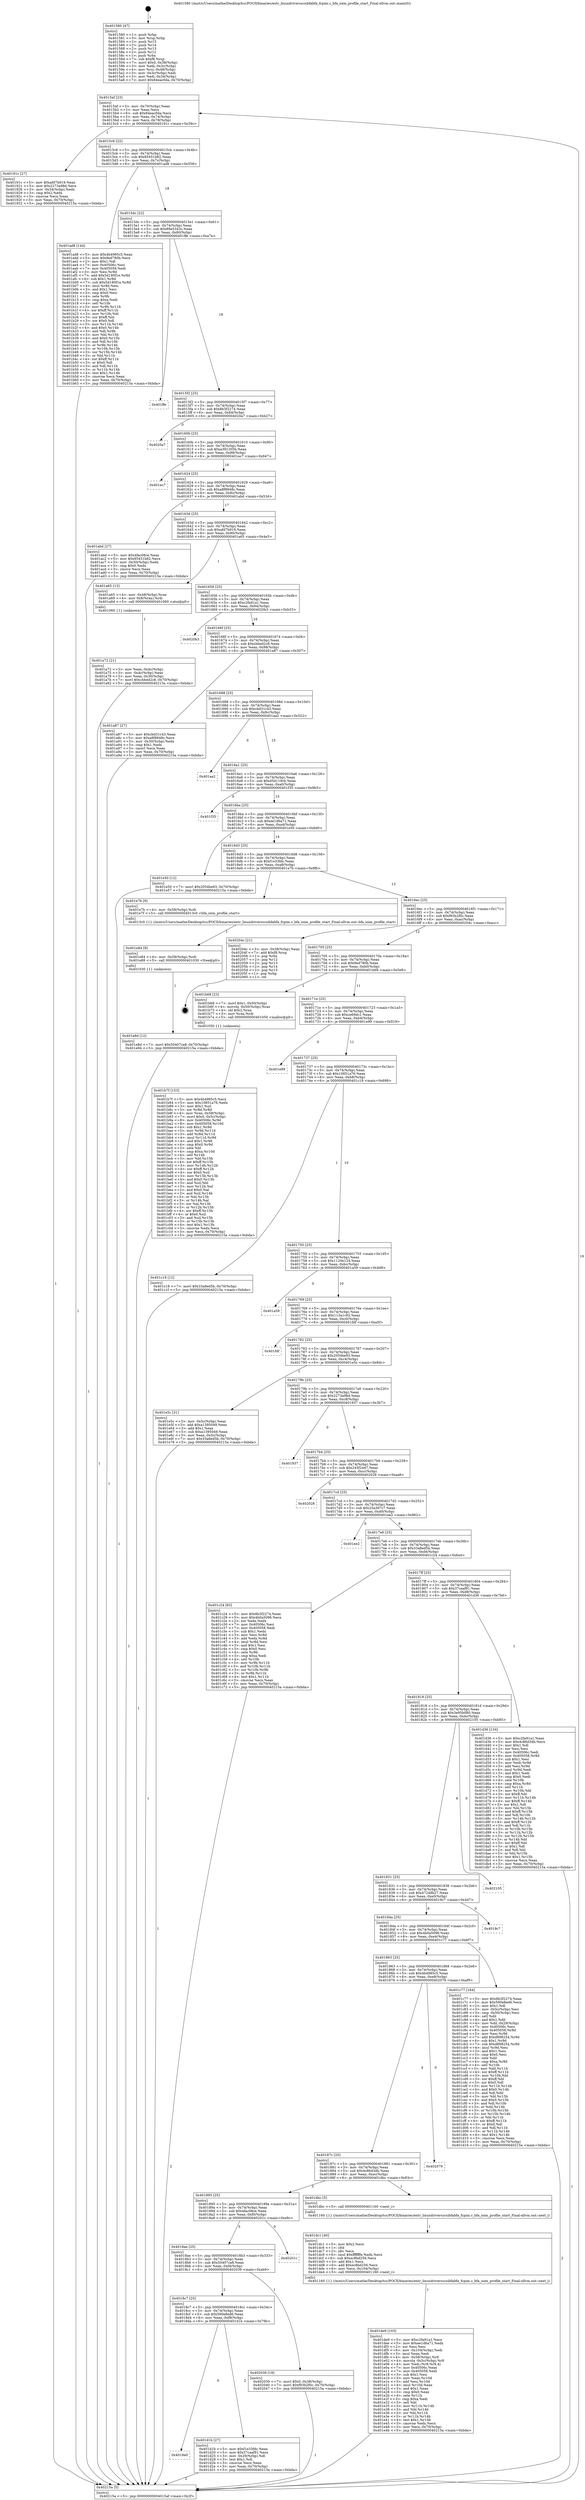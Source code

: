 digraph "0x401580" {
  label = "0x401580 (/mnt/c/Users/mathe/Desktop/tcc/POCII/binaries/extr_linuxdriversscsibfabfa_fcpim.c_bfa_ioim_profile_start_Final-ollvm.out::main(0))"
  labelloc = "t"
  node[shape=record]

  Entry [label="",width=0.3,height=0.3,shape=circle,fillcolor=black,style=filled]
  "0x4015af" [label="{
     0x4015af [23]\l
     | [instrs]\l
     &nbsp;&nbsp;0x4015af \<+3\>: mov -0x70(%rbp),%eax\l
     &nbsp;&nbsp;0x4015b2 \<+2\>: mov %eax,%ecx\l
     &nbsp;&nbsp;0x4015b4 \<+6\>: sub $0x84eac0da,%ecx\l
     &nbsp;&nbsp;0x4015ba \<+3\>: mov %eax,-0x74(%rbp)\l
     &nbsp;&nbsp;0x4015bd \<+3\>: mov %ecx,-0x78(%rbp)\l
     &nbsp;&nbsp;0x4015c0 \<+6\>: je 000000000040191c \<main+0x39c\>\l
  }"]
  "0x40191c" [label="{
     0x40191c [27]\l
     | [instrs]\l
     &nbsp;&nbsp;0x40191c \<+5\>: mov $0xafd7b919,%eax\l
     &nbsp;&nbsp;0x401921 \<+5\>: mov $0x2273a98d,%ecx\l
     &nbsp;&nbsp;0x401926 \<+3\>: mov -0x34(%rbp),%edx\l
     &nbsp;&nbsp;0x401929 \<+3\>: cmp $0x2,%edx\l
     &nbsp;&nbsp;0x40192c \<+3\>: cmovne %ecx,%eax\l
     &nbsp;&nbsp;0x40192f \<+3\>: mov %eax,-0x70(%rbp)\l
     &nbsp;&nbsp;0x401932 \<+5\>: jmp 000000000040215a \<main+0xbda\>\l
  }"]
  "0x4015c6" [label="{
     0x4015c6 [22]\l
     | [instrs]\l
     &nbsp;&nbsp;0x4015c6 \<+5\>: jmp 00000000004015cb \<main+0x4b\>\l
     &nbsp;&nbsp;0x4015cb \<+3\>: mov -0x74(%rbp),%eax\l
     &nbsp;&nbsp;0x4015ce \<+5\>: sub $0x85451b82,%eax\l
     &nbsp;&nbsp;0x4015d3 \<+3\>: mov %eax,-0x7c(%rbp)\l
     &nbsp;&nbsp;0x4015d6 \<+6\>: je 0000000000401ad8 \<main+0x558\>\l
  }"]
  "0x40215a" [label="{
     0x40215a [5]\l
     | [instrs]\l
     &nbsp;&nbsp;0x40215a \<+5\>: jmp 00000000004015af \<main+0x2f\>\l
  }"]
  "0x401580" [label="{
     0x401580 [47]\l
     | [instrs]\l
     &nbsp;&nbsp;0x401580 \<+1\>: push %rbp\l
     &nbsp;&nbsp;0x401581 \<+3\>: mov %rsp,%rbp\l
     &nbsp;&nbsp;0x401584 \<+2\>: push %r15\l
     &nbsp;&nbsp;0x401586 \<+2\>: push %r14\l
     &nbsp;&nbsp;0x401588 \<+2\>: push %r13\l
     &nbsp;&nbsp;0x40158a \<+2\>: push %r12\l
     &nbsp;&nbsp;0x40158c \<+1\>: push %rbx\l
     &nbsp;&nbsp;0x40158d \<+7\>: sub $0xf8,%rsp\l
     &nbsp;&nbsp;0x401594 \<+7\>: movl $0x0,-0x38(%rbp)\l
     &nbsp;&nbsp;0x40159b \<+3\>: mov %edi,-0x3c(%rbp)\l
     &nbsp;&nbsp;0x40159e \<+4\>: mov %rsi,-0x48(%rbp)\l
     &nbsp;&nbsp;0x4015a2 \<+3\>: mov -0x3c(%rbp),%edi\l
     &nbsp;&nbsp;0x4015a5 \<+3\>: mov %edi,-0x34(%rbp)\l
     &nbsp;&nbsp;0x4015a8 \<+7\>: movl $0x84eac0da,-0x70(%rbp)\l
  }"]
  Exit [label="",width=0.3,height=0.3,shape=circle,fillcolor=black,style=filled,peripheries=2]
  "0x401ad8" [label="{
     0x401ad8 [144]\l
     | [instrs]\l
     &nbsp;&nbsp;0x401ad8 \<+5\>: mov $0x4b4985c5,%eax\l
     &nbsp;&nbsp;0x401add \<+5\>: mov $0x9ed780b,%ecx\l
     &nbsp;&nbsp;0x401ae2 \<+2\>: mov $0x1,%dl\l
     &nbsp;&nbsp;0x401ae4 \<+7\>: mov 0x40506c,%esi\l
     &nbsp;&nbsp;0x401aeb \<+7\>: mov 0x405058,%edi\l
     &nbsp;&nbsp;0x401af2 \<+3\>: mov %esi,%r8d\l
     &nbsp;&nbsp;0x401af5 \<+7\>: add $0x5d180f1e,%r8d\l
     &nbsp;&nbsp;0x401afc \<+4\>: sub $0x1,%r8d\l
     &nbsp;&nbsp;0x401b00 \<+7\>: sub $0x5d180f1e,%r8d\l
     &nbsp;&nbsp;0x401b07 \<+4\>: imul %r8d,%esi\l
     &nbsp;&nbsp;0x401b0b \<+3\>: and $0x1,%esi\l
     &nbsp;&nbsp;0x401b0e \<+3\>: cmp $0x0,%esi\l
     &nbsp;&nbsp;0x401b11 \<+4\>: sete %r9b\l
     &nbsp;&nbsp;0x401b15 \<+3\>: cmp $0xa,%edi\l
     &nbsp;&nbsp;0x401b18 \<+4\>: setl %r10b\l
     &nbsp;&nbsp;0x401b1c \<+3\>: mov %r9b,%r11b\l
     &nbsp;&nbsp;0x401b1f \<+4\>: xor $0xff,%r11b\l
     &nbsp;&nbsp;0x401b23 \<+3\>: mov %r10b,%bl\l
     &nbsp;&nbsp;0x401b26 \<+3\>: xor $0xff,%bl\l
     &nbsp;&nbsp;0x401b29 \<+3\>: xor $0x0,%dl\l
     &nbsp;&nbsp;0x401b2c \<+3\>: mov %r11b,%r14b\l
     &nbsp;&nbsp;0x401b2f \<+4\>: and $0x0,%r14b\l
     &nbsp;&nbsp;0x401b33 \<+3\>: and %dl,%r9b\l
     &nbsp;&nbsp;0x401b36 \<+3\>: mov %bl,%r15b\l
     &nbsp;&nbsp;0x401b39 \<+4\>: and $0x0,%r15b\l
     &nbsp;&nbsp;0x401b3d \<+3\>: and %dl,%r10b\l
     &nbsp;&nbsp;0x401b40 \<+3\>: or %r9b,%r14b\l
     &nbsp;&nbsp;0x401b43 \<+3\>: or %r10b,%r15b\l
     &nbsp;&nbsp;0x401b46 \<+3\>: xor %r15b,%r14b\l
     &nbsp;&nbsp;0x401b49 \<+3\>: or %bl,%r11b\l
     &nbsp;&nbsp;0x401b4c \<+4\>: xor $0xff,%r11b\l
     &nbsp;&nbsp;0x401b50 \<+3\>: or $0x0,%dl\l
     &nbsp;&nbsp;0x401b53 \<+3\>: and %dl,%r11b\l
     &nbsp;&nbsp;0x401b56 \<+3\>: or %r11b,%r14b\l
     &nbsp;&nbsp;0x401b59 \<+4\>: test $0x1,%r14b\l
     &nbsp;&nbsp;0x401b5d \<+3\>: cmovne %ecx,%eax\l
     &nbsp;&nbsp;0x401b60 \<+3\>: mov %eax,-0x70(%rbp)\l
     &nbsp;&nbsp;0x401b63 \<+5\>: jmp 000000000040215a \<main+0xbda\>\l
  }"]
  "0x4015dc" [label="{
     0x4015dc [22]\l
     | [instrs]\l
     &nbsp;&nbsp;0x4015dc \<+5\>: jmp 00000000004015e1 \<main+0x61\>\l
     &nbsp;&nbsp;0x4015e1 \<+3\>: mov -0x74(%rbp),%eax\l
     &nbsp;&nbsp;0x4015e4 \<+5\>: sub $0x89e5343c,%eax\l
     &nbsp;&nbsp;0x4015e9 \<+3\>: mov %eax,-0x80(%rbp)\l
     &nbsp;&nbsp;0x4015ec \<+6\>: je 0000000000401ffe \<main+0xa7e\>\l
  }"]
  "0x401e8d" [label="{
     0x401e8d [12]\l
     | [instrs]\l
     &nbsp;&nbsp;0x401e8d \<+7\>: movl $0x50407ca8,-0x70(%rbp)\l
     &nbsp;&nbsp;0x401e94 \<+5\>: jmp 000000000040215a \<main+0xbda\>\l
  }"]
  "0x401ffe" [label="{
     0x401ffe\l
  }", style=dashed]
  "0x4015f2" [label="{
     0x4015f2 [25]\l
     | [instrs]\l
     &nbsp;&nbsp;0x4015f2 \<+5\>: jmp 00000000004015f7 \<main+0x77\>\l
     &nbsp;&nbsp;0x4015f7 \<+3\>: mov -0x74(%rbp),%eax\l
     &nbsp;&nbsp;0x4015fa \<+5\>: sub $0x8b3f2274,%eax\l
     &nbsp;&nbsp;0x4015ff \<+6\>: mov %eax,-0x84(%rbp)\l
     &nbsp;&nbsp;0x401605 \<+6\>: je 00000000004020a7 \<main+0xb27\>\l
  }"]
  "0x401e84" [label="{
     0x401e84 [9]\l
     | [instrs]\l
     &nbsp;&nbsp;0x401e84 \<+4\>: mov -0x58(%rbp),%rdi\l
     &nbsp;&nbsp;0x401e88 \<+5\>: call 0000000000401030 \<free@plt\>\l
     | [calls]\l
     &nbsp;&nbsp;0x401030 \{1\} (unknown)\l
  }"]
  "0x4020a7" [label="{
     0x4020a7\l
  }", style=dashed]
  "0x40160b" [label="{
     0x40160b [25]\l
     | [instrs]\l
     &nbsp;&nbsp;0x40160b \<+5\>: jmp 0000000000401610 \<main+0x90\>\l
     &nbsp;&nbsp;0x401610 \<+3\>: mov -0x74(%rbp),%eax\l
     &nbsp;&nbsp;0x401613 \<+5\>: sub $0xa391205b,%eax\l
     &nbsp;&nbsp;0x401618 \<+6\>: mov %eax,-0x88(%rbp)\l
     &nbsp;&nbsp;0x40161e \<+6\>: je 0000000000401ec7 \<main+0x947\>\l
  }"]
  "0x401de9" [label="{
     0x401de9 [103]\l
     | [instrs]\l
     &nbsp;&nbsp;0x401de9 \<+5\>: mov $0xc2fa91a1,%ecx\l
     &nbsp;&nbsp;0x401dee \<+5\>: mov $0xee1d6a71,%edx\l
     &nbsp;&nbsp;0x401df3 \<+2\>: xor %esi,%esi\l
     &nbsp;&nbsp;0x401df5 \<+6\>: mov -0x104(%rbp),%edi\l
     &nbsp;&nbsp;0x401dfb \<+3\>: imul %eax,%edi\l
     &nbsp;&nbsp;0x401dfe \<+4\>: mov -0x58(%rbp),%r8\l
     &nbsp;&nbsp;0x401e02 \<+4\>: movslq -0x5c(%rbp),%r9\l
     &nbsp;&nbsp;0x401e06 \<+4\>: mov %edi,(%r8,%r9,4)\l
     &nbsp;&nbsp;0x401e0a \<+7\>: mov 0x40506c,%eax\l
     &nbsp;&nbsp;0x401e11 \<+7\>: mov 0x405058,%edi\l
     &nbsp;&nbsp;0x401e18 \<+3\>: sub $0x1,%esi\l
     &nbsp;&nbsp;0x401e1b \<+3\>: mov %eax,%r10d\l
     &nbsp;&nbsp;0x401e1e \<+3\>: add %esi,%r10d\l
     &nbsp;&nbsp;0x401e21 \<+4\>: imul %r10d,%eax\l
     &nbsp;&nbsp;0x401e25 \<+3\>: and $0x1,%eax\l
     &nbsp;&nbsp;0x401e28 \<+3\>: cmp $0x0,%eax\l
     &nbsp;&nbsp;0x401e2b \<+4\>: sete %r11b\l
     &nbsp;&nbsp;0x401e2f \<+3\>: cmp $0xa,%edi\l
     &nbsp;&nbsp;0x401e32 \<+3\>: setl %bl\l
     &nbsp;&nbsp;0x401e35 \<+3\>: mov %r11b,%r14b\l
     &nbsp;&nbsp;0x401e38 \<+3\>: and %bl,%r14b\l
     &nbsp;&nbsp;0x401e3b \<+3\>: xor %bl,%r11b\l
     &nbsp;&nbsp;0x401e3e \<+3\>: or %r11b,%r14b\l
     &nbsp;&nbsp;0x401e41 \<+4\>: test $0x1,%r14b\l
     &nbsp;&nbsp;0x401e45 \<+3\>: cmovne %edx,%ecx\l
     &nbsp;&nbsp;0x401e48 \<+3\>: mov %ecx,-0x70(%rbp)\l
     &nbsp;&nbsp;0x401e4b \<+5\>: jmp 000000000040215a \<main+0xbda\>\l
  }"]
  "0x401ec7" [label="{
     0x401ec7\l
  }", style=dashed]
  "0x401624" [label="{
     0x401624 [25]\l
     | [instrs]\l
     &nbsp;&nbsp;0x401624 \<+5\>: jmp 0000000000401629 \<main+0xa9\>\l
     &nbsp;&nbsp;0x401629 \<+3\>: mov -0x74(%rbp),%eax\l
     &nbsp;&nbsp;0x40162c \<+5\>: sub $0xa8f8848c,%eax\l
     &nbsp;&nbsp;0x401631 \<+6\>: mov %eax,-0x8c(%rbp)\l
     &nbsp;&nbsp;0x401637 \<+6\>: je 0000000000401abd \<main+0x53d\>\l
  }"]
  "0x401dc1" [label="{
     0x401dc1 [40]\l
     | [instrs]\l
     &nbsp;&nbsp;0x401dc1 \<+5\>: mov $0x2,%ecx\l
     &nbsp;&nbsp;0x401dc6 \<+1\>: cltd\l
     &nbsp;&nbsp;0x401dc7 \<+2\>: idiv %ecx\l
     &nbsp;&nbsp;0x401dc9 \<+6\>: imul $0xfffffffe,%edx,%ecx\l
     &nbsp;&nbsp;0x401dcf \<+6\>: sub $0xec8bd256,%ecx\l
     &nbsp;&nbsp;0x401dd5 \<+3\>: add $0x1,%ecx\l
     &nbsp;&nbsp;0x401dd8 \<+6\>: add $0xec8bd256,%ecx\l
     &nbsp;&nbsp;0x401dde \<+6\>: mov %ecx,-0x104(%rbp)\l
     &nbsp;&nbsp;0x401de4 \<+5\>: call 0000000000401160 \<next_i\>\l
     | [calls]\l
     &nbsp;&nbsp;0x401160 \{1\} (/mnt/c/Users/mathe/Desktop/tcc/POCII/binaries/extr_linuxdriversscsibfabfa_fcpim.c_bfa_ioim_profile_start_Final-ollvm.out::next_i)\l
  }"]
  "0x401abd" [label="{
     0x401abd [27]\l
     | [instrs]\l
     &nbsp;&nbsp;0x401abd \<+5\>: mov $0x4fac08ce,%eax\l
     &nbsp;&nbsp;0x401ac2 \<+5\>: mov $0x85451b82,%ecx\l
     &nbsp;&nbsp;0x401ac7 \<+3\>: mov -0x30(%rbp),%edx\l
     &nbsp;&nbsp;0x401aca \<+3\>: cmp $0x0,%edx\l
     &nbsp;&nbsp;0x401acd \<+3\>: cmove %ecx,%eax\l
     &nbsp;&nbsp;0x401ad0 \<+3\>: mov %eax,-0x70(%rbp)\l
     &nbsp;&nbsp;0x401ad3 \<+5\>: jmp 000000000040215a \<main+0xbda\>\l
  }"]
  "0x40163d" [label="{
     0x40163d [25]\l
     | [instrs]\l
     &nbsp;&nbsp;0x40163d \<+5\>: jmp 0000000000401642 \<main+0xc2\>\l
     &nbsp;&nbsp;0x401642 \<+3\>: mov -0x74(%rbp),%eax\l
     &nbsp;&nbsp;0x401645 \<+5\>: sub $0xafd7b919,%eax\l
     &nbsp;&nbsp;0x40164a \<+6\>: mov %eax,-0x90(%rbp)\l
     &nbsp;&nbsp;0x401650 \<+6\>: je 0000000000401a65 \<main+0x4e5\>\l
  }"]
  "0x4018e0" [label="{
     0x4018e0\l
  }", style=dashed]
  "0x401a65" [label="{
     0x401a65 [13]\l
     | [instrs]\l
     &nbsp;&nbsp;0x401a65 \<+4\>: mov -0x48(%rbp),%rax\l
     &nbsp;&nbsp;0x401a69 \<+4\>: mov 0x8(%rax),%rdi\l
     &nbsp;&nbsp;0x401a6d \<+5\>: call 0000000000401060 \<atoi@plt\>\l
     | [calls]\l
     &nbsp;&nbsp;0x401060 \{1\} (unknown)\l
  }"]
  "0x401656" [label="{
     0x401656 [25]\l
     | [instrs]\l
     &nbsp;&nbsp;0x401656 \<+5\>: jmp 000000000040165b \<main+0xdb\>\l
     &nbsp;&nbsp;0x40165b \<+3\>: mov -0x74(%rbp),%eax\l
     &nbsp;&nbsp;0x40165e \<+5\>: sub $0xc2fa91a1,%eax\l
     &nbsp;&nbsp;0x401663 \<+6\>: mov %eax,-0x94(%rbp)\l
     &nbsp;&nbsp;0x401669 \<+6\>: je 00000000004020b3 \<main+0xb33\>\l
  }"]
  "0x401a72" [label="{
     0x401a72 [21]\l
     | [instrs]\l
     &nbsp;&nbsp;0x401a72 \<+3\>: mov %eax,-0x4c(%rbp)\l
     &nbsp;&nbsp;0x401a75 \<+3\>: mov -0x4c(%rbp),%eax\l
     &nbsp;&nbsp;0x401a78 \<+3\>: mov %eax,-0x30(%rbp)\l
     &nbsp;&nbsp;0x401a7b \<+7\>: movl $0xcbbed2c8,-0x70(%rbp)\l
     &nbsp;&nbsp;0x401a82 \<+5\>: jmp 000000000040215a \<main+0xbda\>\l
  }"]
  "0x401d1b" [label="{
     0x401d1b [27]\l
     | [instrs]\l
     &nbsp;&nbsp;0x401d1b \<+5\>: mov $0xf1e33fdc,%eax\l
     &nbsp;&nbsp;0x401d20 \<+5\>: mov $0x37caaf91,%ecx\l
     &nbsp;&nbsp;0x401d25 \<+3\>: mov -0x29(%rbp),%dl\l
     &nbsp;&nbsp;0x401d28 \<+3\>: test $0x1,%dl\l
     &nbsp;&nbsp;0x401d2b \<+3\>: cmovne %ecx,%eax\l
     &nbsp;&nbsp;0x401d2e \<+3\>: mov %eax,-0x70(%rbp)\l
     &nbsp;&nbsp;0x401d31 \<+5\>: jmp 000000000040215a \<main+0xbda\>\l
  }"]
  "0x4020b3" [label="{
     0x4020b3\l
  }", style=dashed]
  "0x40166f" [label="{
     0x40166f [25]\l
     | [instrs]\l
     &nbsp;&nbsp;0x40166f \<+5\>: jmp 0000000000401674 \<main+0xf4\>\l
     &nbsp;&nbsp;0x401674 \<+3\>: mov -0x74(%rbp),%eax\l
     &nbsp;&nbsp;0x401677 \<+5\>: sub $0xcbbed2c8,%eax\l
     &nbsp;&nbsp;0x40167c \<+6\>: mov %eax,-0x98(%rbp)\l
     &nbsp;&nbsp;0x401682 \<+6\>: je 0000000000401a87 \<main+0x507\>\l
  }"]
  "0x4018c7" [label="{
     0x4018c7 [25]\l
     | [instrs]\l
     &nbsp;&nbsp;0x4018c7 \<+5\>: jmp 00000000004018cc \<main+0x34c\>\l
     &nbsp;&nbsp;0x4018cc \<+3\>: mov -0x74(%rbp),%eax\l
     &nbsp;&nbsp;0x4018cf \<+5\>: sub $0x590e8ed6,%eax\l
     &nbsp;&nbsp;0x4018d4 \<+6\>: mov %eax,-0xf8(%rbp)\l
     &nbsp;&nbsp;0x4018da \<+6\>: je 0000000000401d1b \<main+0x79b\>\l
  }"]
  "0x401a87" [label="{
     0x401a87 [27]\l
     | [instrs]\l
     &nbsp;&nbsp;0x401a87 \<+5\>: mov $0xcbd31c43,%eax\l
     &nbsp;&nbsp;0x401a8c \<+5\>: mov $0xa8f8848c,%ecx\l
     &nbsp;&nbsp;0x401a91 \<+3\>: mov -0x30(%rbp),%edx\l
     &nbsp;&nbsp;0x401a94 \<+3\>: cmp $0x1,%edx\l
     &nbsp;&nbsp;0x401a97 \<+3\>: cmovl %ecx,%eax\l
     &nbsp;&nbsp;0x401a9a \<+3\>: mov %eax,-0x70(%rbp)\l
     &nbsp;&nbsp;0x401a9d \<+5\>: jmp 000000000040215a \<main+0xbda\>\l
  }"]
  "0x401688" [label="{
     0x401688 [25]\l
     | [instrs]\l
     &nbsp;&nbsp;0x401688 \<+5\>: jmp 000000000040168d \<main+0x10d\>\l
     &nbsp;&nbsp;0x40168d \<+3\>: mov -0x74(%rbp),%eax\l
     &nbsp;&nbsp;0x401690 \<+5\>: sub $0xcbd31c43,%eax\l
     &nbsp;&nbsp;0x401695 \<+6\>: mov %eax,-0x9c(%rbp)\l
     &nbsp;&nbsp;0x40169b \<+6\>: je 0000000000401aa2 \<main+0x522\>\l
  }"]
  "0x402039" [label="{
     0x402039 [19]\l
     | [instrs]\l
     &nbsp;&nbsp;0x402039 \<+7\>: movl $0x0,-0x38(%rbp)\l
     &nbsp;&nbsp;0x402040 \<+7\>: movl $0xf93b2f0c,-0x70(%rbp)\l
     &nbsp;&nbsp;0x402047 \<+5\>: jmp 000000000040215a \<main+0xbda\>\l
  }"]
  "0x401aa2" [label="{
     0x401aa2\l
  }", style=dashed]
  "0x4016a1" [label="{
     0x4016a1 [25]\l
     | [instrs]\l
     &nbsp;&nbsp;0x4016a1 \<+5\>: jmp 00000000004016a6 \<main+0x126\>\l
     &nbsp;&nbsp;0x4016a6 \<+3\>: mov -0x74(%rbp),%eax\l
     &nbsp;&nbsp;0x4016a9 \<+5\>: sub $0xd5d119cb,%eax\l
     &nbsp;&nbsp;0x4016ae \<+6\>: mov %eax,-0xa0(%rbp)\l
     &nbsp;&nbsp;0x4016b4 \<+6\>: je 0000000000401f35 \<main+0x9b5\>\l
  }"]
  "0x4018ae" [label="{
     0x4018ae [25]\l
     | [instrs]\l
     &nbsp;&nbsp;0x4018ae \<+5\>: jmp 00000000004018b3 \<main+0x333\>\l
     &nbsp;&nbsp;0x4018b3 \<+3\>: mov -0x74(%rbp),%eax\l
     &nbsp;&nbsp;0x4018b6 \<+5\>: sub $0x50407ca8,%eax\l
     &nbsp;&nbsp;0x4018bb \<+6\>: mov %eax,-0xf4(%rbp)\l
     &nbsp;&nbsp;0x4018c1 \<+6\>: je 0000000000402039 \<main+0xab9\>\l
  }"]
  "0x401f35" [label="{
     0x401f35\l
  }", style=dashed]
  "0x4016ba" [label="{
     0x4016ba [25]\l
     | [instrs]\l
     &nbsp;&nbsp;0x4016ba \<+5\>: jmp 00000000004016bf \<main+0x13f\>\l
     &nbsp;&nbsp;0x4016bf \<+3\>: mov -0x74(%rbp),%eax\l
     &nbsp;&nbsp;0x4016c2 \<+5\>: sub $0xee1d6a71,%eax\l
     &nbsp;&nbsp;0x4016c7 \<+6\>: mov %eax,-0xa4(%rbp)\l
     &nbsp;&nbsp;0x4016cd \<+6\>: je 0000000000401e50 \<main+0x8d0\>\l
  }"]
  "0x40201c" [label="{
     0x40201c\l
  }", style=dashed]
  "0x401e50" [label="{
     0x401e50 [12]\l
     | [instrs]\l
     &nbsp;&nbsp;0x401e50 \<+7\>: movl $0x2054be93,-0x70(%rbp)\l
     &nbsp;&nbsp;0x401e57 \<+5\>: jmp 000000000040215a \<main+0xbda\>\l
  }"]
  "0x4016d3" [label="{
     0x4016d3 [25]\l
     | [instrs]\l
     &nbsp;&nbsp;0x4016d3 \<+5\>: jmp 00000000004016d8 \<main+0x158\>\l
     &nbsp;&nbsp;0x4016d8 \<+3\>: mov -0x74(%rbp),%eax\l
     &nbsp;&nbsp;0x4016db \<+5\>: sub $0xf1e33fdc,%eax\l
     &nbsp;&nbsp;0x4016e0 \<+6\>: mov %eax,-0xa8(%rbp)\l
     &nbsp;&nbsp;0x4016e6 \<+6\>: je 0000000000401e7b \<main+0x8fb\>\l
  }"]
  "0x401895" [label="{
     0x401895 [25]\l
     | [instrs]\l
     &nbsp;&nbsp;0x401895 \<+5\>: jmp 000000000040189a \<main+0x31a\>\l
     &nbsp;&nbsp;0x40189a \<+3\>: mov -0x74(%rbp),%eax\l
     &nbsp;&nbsp;0x40189d \<+5\>: sub $0x4fac08ce,%eax\l
     &nbsp;&nbsp;0x4018a2 \<+6\>: mov %eax,-0xf0(%rbp)\l
     &nbsp;&nbsp;0x4018a8 \<+6\>: je 000000000040201c \<main+0xa9c\>\l
  }"]
  "0x401e7b" [label="{
     0x401e7b [9]\l
     | [instrs]\l
     &nbsp;&nbsp;0x401e7b \<+4\>: mov -0x58(%rbp),%rdi\l
     &nbsp;&nbsp;0x401e7f \<+5\>: call 00000000004013c0 \<bfa_ioim_profile_start\>\l
     | [calls]\l
     &nbsp;&nbsp;0x4013c0 \{1\} (/mnt/c/Users/mathe/Desktop/tcc/POCII/binaries/extr_linuxdriversscsibfabfa_fcpim.c_bfa_ioim_profile_start_Final-ollvm.out::bfa_ioim_profile_start)\l
  }"]
  "0x4016ec" [label="{
     0x4016ec [25]\l
     | [instrs]\l
     &nbsp;&nbsp;0x4016ec \<+5\>: jmp 00000000004016f1 \<main+0x171\>\l
     &nbsp;&nbsp;0x4016f1 \<+3\>: mov -0x74(%rbp),%eax\l
     &nbsp;&nbsp;0x4016f4 \<+5\>: sub $0xf93b2f0c,%eax\l
     &nbsp;&nbsp;0x4016f9 \<+6\>: mov %eax,-0xac(%rbp)\l
     &nbsp;&nbsp;0x4016ff \<+6\>: je 000000000040204c \<main+0xacc\>\l
  }"]
  "0x401dbc" [label="{
     0x401dbc [5]\l
     | [instrs]\l
     &nbsp;&nbsp;0x401dbc \<+5\>: call 0000000000401160 \<next_i\>\l
     | [calls]\l
     &nbsp;&nbsp;0x401160 \{1\} (/mnt/c/Users/mathe/Desktop/tcc/POCII/binaries/extr_linuxdriversscsibfabfa_fcpim.c_bfa_ioim_profile_start_Final-ollvm.out::next_i)\l
  }"]
  "0x40204c" [label="{
     0x40204c [21]\l
     | [instrs]\l
     &nbsp;&nbsp;0x40204c \<+3\>: mov -0x38(%rbp),%eax\l
     &nbsp;&nbsp;0x40204f \<+7\>: add $0xf8,%rsp\l
     &nbsp;&nbsp;0x402056 \<+1\>: pop %rbx\l
     &nbsp;&nbsp;0x402057 \<+2\>: pop %r12\l
     &nbsp;&nbsp;0x402059 \<+2\>: pop %r13\l
     &nbsp;&nbsp;0x40205b \<+2\>: pop %r14\l
     &nbsp;&nbsp;0x40205d \<+2\>: pop %r15\l
     &nbsp;&nbsp;0x40205f \<+1\>: pop %rbp\l
     &nbsp;&nbsp;0x402060 \<+1\>: ret\l
  }"]
  "0x401705" [label="{
     0x401705 [25]\l
     | [instrs]\l
     &nbsp;&nbsp;0x401705 \<+5\>: jmp 000000000040170a \<main+0x18a\>\l
     &nbsp;&nbsp;0x40170a \<+3\>: mov -0x74(%rbp),%eax\l
     &nbsp;&nbsp;0x40170d \<+5\>: sub $0x9ed780b,%eax\l
     &nbsp;&nbsp;0x401712 \<+6\>: mov %eax,-0xb0(%rbp)\l
     &nbsp;&nbsp;0x401718 \<+6\>: je 0000000000401b68 \<main+0x5e8\>\l
  }"]
  "0x40187c" [label="{
     0x40187c [25]\l
     | [instrs]\l
     &nbsp;&nbsp;0x40187c \<+5\>: jmp 0000000000401881 \<main+0x301\>\l
     &nbsp;&nbsp;0x401881 \<+3\>: mov -0x74(%rbp),%eax\l
     &nbsp;&nbsp;0x401884 \<+5\>: sub $0x4c86d3db,%eax\l
     &nbsp;&nbsp;0x401889 \<+6\>: mov %eax,-0xec(%rbp)\l
     &nbsp;&nbsp;0x40188f \<+6\>: je 0000000000401dbc \<main+0x83c\>\l
  }"]
  "0x401b68" [label="{
     0x401b68 [23]\l
     | [instrs]\l
     &nbsp;&nbsp;0x401b68 \<+7\>: movl $0x1,-0x50(%rbp)\l
     &nbsp;&nbsp;0x401b6f \<+4\>: movslq -0x50(%rbp),%rax\l
     &nbsp;&nbsp;0x401b73 \<+4\>: shl $0x2,%rax\l
     &nbsp;&nbsp;0x401b77 \<+3\>: mov %rax,%rdi\l
     &nbsp;&nbsp;0x401b7a \<+5\>: call 0000000000401050 \<malloc@plt\>\l
     | [calls]\l
     &nbsp;&nbsp;0x401050 \{1\} (unknown)\l
  }"]
  "0x40171e" [label="{
     0x40171e [25]\l
     | [instrs]\l
     &nbsp;&nbsp;0x40171e \<+5\>: jmp 0000000000401723 \<main+0x1a3\>\l
     &nbsp;&nbsp;0x401723 \<+3\>: mov -0x74(%rbp),%eax\l
     &nbsp;&nbsp;0x401726 \<+5\>: sub $0xce69dc1,%eax\l
     &nbsp;&nbsp;0x40172b \<+6\>: mov %eax,-0xb4(%rbp)\l
     &nbsp;&nbsp;0x401731 \<+6\>: je 0000000000401e99 \<main+0x919\>\l
  }"]
  "0x401b7f" [label="{
     0x401b7f [153]\l
     | [instrs]\l
     &nbsp;&nbsp;0x401b7f \<+5\>: mov $0x4b4985c5,%ecx\l
     &nbsp;&nbsp;0x401b84 \<+5\>: mov $0x10851a76,%edx\l
     &nbsp;&nbsp;0x401b89 \<+3\>: mov $0x1,%sil\l
     &nbsp;&nbsp;0x401b8c \<+3\>: xor %r8d,%r8d\l
     &nbsp;&nbsp;0x401b8f \<+4\>: mov %rax,-0x58(%rbp)\l
     &nbsp;&nbsp;0x401b93 \<+7\>: movl $0x0,-0x5c(%rbp)\l
     &nbsp;&nbsp;0x401b9a \<+8\>: mov 0x40506c,%r9d\l
     &nbsp;&nbsp;0x401ba2 \<+8\>: mov 0x405058,%r10d\l
     &nbsp;&nbsp;0x401baa \<+4\>: sub $0x1,%r8d\l
     &nbsp;&nbsp;0x401bae \<+3\>: mov %r9d,%r11d\l
     &nbsp;&nbsp;0x401bb1 \<+3\>: add %r8d,%r11d\l
     &nbsp;&nbsp;0x401bb4 \<+4\>: imul %r11d,%r9d\l
     &nbsp;&nbsp;0x401bb8 \<+4\>: and $0x1,%r9d\l
     &nbsp;&nbsp;0x401bbc \<+4\>: cmp $0x0,%r9d\l
     &nbsp;&nbsp;0x401bc0 \<+3\>: sete %bl\l
     &nbsp;&nbsp;0x401bc3 \<+4\>: cmp $0xa,%r10d\l
     &nbsp;&nbsp;0x401bc7 \<+4\>: setl %r14b\l
     &nbsp;&nbsp;0x401bcb \<+3\>: mov %bl,%r15b\l
     &nbsp;&nbsp;0x401bce \<+4\>: xor $0xff,%r15b\l
     &nbsp;&nbsp;0x401bd2 \<+3\>: mov %r14b,%r12b\l
     &nbsp;&nbsp;0x401bd5 \<+4\>: xor $0xff,%r12b\l
     &nbsp;&nbsp;0x401bd9 \<+4\>: xor $0x0,%sil\l
     &nbsp;&nbsp;0x401bdd \<+3\>: mov %r15b,%r13b\l
     &nbsp;&nbsp;0x401be0 \<+4\>: and $0x0,%r13b\l
     &nbsp;&nbsp;0x401be4 \<+3\>: and %sil,%bl\l
     &nbsp;&nbsp;0x401be7 \<+3\>: mov %r12b,%al\l
     &nbsp;&nbsp;0x401bea \<+2\>: and $0x0,%al\l
     &nbsp;&nbsp;0x401bec \<+3\>: and %sil,%r14b\l
     &nbsp;&nbsp;0x401bef \<+3\>: or %bl,%r13b\l
     &nbsp;&nbsp;0x401bf2 \<+3\>: or %r14b,%al\l
     &nbsp;&nbsp;0x401bf5 \<+3\>: xor %al,%r13b\l
     &nbsp;&nbsp;0x401bf8 \<+3\>: or %r12b,%r15b\l
     &nbsp;&nbsp;0x401bfb \<+4\>: xor $0xff,%r15b\l
     &nbsp;&nbsp;0x401bff \<+4\>: or $0x0,%sil\l
     &nbsp;&nbsp;0x401c03 \<+3\>: and %sil,%r15b\l
     &nbsp;&nbsp;0x401c06 \<+3\>: or %r15b,%r13b\l
     &nbsp;&nbsp;0x401c09 \<+4\>: test $0x1,%r13b\l
     &nbsp;&nbsp;0x401c0d \<+3\>: cmovne %edx,%ecx\l
     &nbsp;&nbsp;0x401c10 \<+3\>: mov %ecx,-0x70(%rbp)\l
     &nbsp;&nbsp;0x401c13 \<+5\>: jmp 000000000040215a \<main+0xbda\>\l
  }"]
  "0x402079" [label="{
     0x402079\l
  }", style=dashed]
  "0x401e99" [label="{
     0x401e99\l
  }", style=dashed]
  "0x401737" [label="{
     0x401737 [25]\l
     | [instrs]\l
     &nbsp;&nbsp;0x401737 \<+5\>: jmp 000000000040173c \<main+0x1bc\>\l
     &nbsp;&nbsp;0x40173c \<+3\>: mov -0x74(%rbp),%eax\l
     &nbsp;&nbsp;0x40173f \<+5\>: sub $0x10851a76,%eax\l
     &nbsp;&nbsp;0x401744 \<+6\>: mov %eax,-0xb8(%rbp)\l
     &nbsp;&nbsp;0x40174a \<+6\>: je 0000000000401c18 \<main+0x698\>\l
  }"]
  "0x401863" [label="{
     0x401863 [25]\l
     | [instrs]\l
     &nbsp;&nbsp;0x401863 \<+5\>: jmp 0000000000401868 \<main+0x2e8\>\l
     &nbsp;&nbsp;0x401868 \<+3\>: mov -0x74(%rbp),%eax\l
     &nbsp;&nbsp;0x40186b \<+5\>: sub $0x4b4985c5,%eax\l
     &nbsp;&nbsp;0x401870 \<+6\>: mov %eax,-0xe8(%rbp)\l
     &nbsp;&nbsp;0x401876 \<+6\>: je 0000000000402079 \<main+0xaf9\>\l
  }"]
  "0x401c18" [label="{
     0x401c18 [12]\l
     | [instrs]\l
     &nbsp;&nbsp;0x401c18 \<+7\>: movl $0x33a8ed5b,-0x70(%rbp)\l
     &nbsp;&nbsp;0x401c1f \<+5\>: jmp 000000000040215a \<main+0xbda\>\l
  }"]
  "0x401750" [label="{
     0x401750 [25]\l
     | [instrs]\l
     &nbsp;&nbsp;0x401750 \<+5\>: jmp 0000000000401755 \<main+0x1d5\>\l
     &nbsp;&nbsp;0x401755 \<+3\>: mov -0x74(%rbp),%eax\l
     &nbsp;&nbsp;0x401758 \<+5\>: sub $0x1120e124,%eax\l
     &nbsp;&nbsp;0x40175d \<+6\>: mov %eax,-0xbc(%rbp)\l
     &nbsp;&nbsp;0x401763 \<+6\>: je 0000000000401a59 \<main+0x4d9\>\l
  }"]
  "0x401c77" [label="{
     0x401c77 [164]\l
     | [instrs]\l
     &nbsp;&nbsp;0x401c77 \<+5\>: mov $0x8b3f2274,%eax\l
     &nbsp;&nbsp;0x401c7c \<+5\>: mov $0x590e8ed6,%ecx\l
     &nbsp;&nbsp;0x401c81 \<+2\>: mov $0x1,%dl\l
     &nbsp;&nbsp;0x401c83 \<+3\>: mov -0x5c(%rbp),%esi\l
     &nbsp;&nbsp;0x401c86 \<+3\>: cmp -0x50(%rbp),%esi\l
     &nbsp;&nbsp;0x401c89 \<+4\>: setl %dil\l
     &nbsp;&nbsp;0x401c8d \<+4\>: and $0x1,%dil\l
     &nbsp;&nbsp;0x401c91 \<+4\>: mov %dil,-0x29(%rbp)\l
     &nbsp;&nbsp;0x401c95 \<+7\>: mov 0x40506c,%esi\l
     &nbsp;&nbsp;0x401c9c \<+8\>: mov 0x405058,%r8d\l
     &nbsp;&nbsp;0x401ca4 \<+3\>: mov %esi,%r9d\l
     &nbsp;&nbsp;0x401ca7 \<+7\>: add $0xd898254,%r9d\l
     &nbsp;&nbsp;0x401cae \<+4\>: sub $0x1,%r9d\l
     &nbsp;&nbsp;0x401cb2 \<+7\>: sub $0xd898254,%r9d\l
     &nbsp;&nbsp;0x401cb9 \<+4\>: imul %r9d,%esi\l
     &nbsp;&nbsp;0x401cbd \<+3\>: and $0x1,%esi\l
     &nbsp;&nbsp;0x401cc0 \<+3\>: cmp $0x0,%esi\l
     &nbsp;&nbsp;0x401cc3 \<+4\>: sete %dil\l
     &nbsp;&nbsp;0x401cc7 \<+4\>: cmp $0xa,%r8d\l
     &nbsp;&nbsp;0x401ccb \<+4\>: setl %r10b\l
     &nbsp;&nbsp;0x401ccf \<+3\>: mov %dil,%r11b\l
     &nbsp;&nbsp;0x401cd2 \<+4\>: xor $0xff,%r11b\l
     &nbsp;&nbsp;0x401cd6 \<+3\>: mov %r10b,%bl\l
     &nbsp;&nbsp;0x401cd9 \<+3\>: xor $0xff,%bl\l
     &nbsp;&nbsp;0x401cdc \<+3\>: xor $0x0,%dl\l
     &nbsp;&nbsp;0x401cdf \<+3\>: mov %r11b,%r14b\l
     &nbsp;&nbsp;0x401ce2 \<+4\>: and $0x0,%r14b\l
     &nbsp;&nbsp;0x401ce6 \<+3\>: and %dl,%dil\l
     &nbsp;&nbsp;0x401ce9 \<+3\>: mov %bl,%r15b\l
     &nbsp;&nbsp;0x401cec \<+4\>: and $0x0,%r15b\l
     &nbsp;&nbsp;0x401cf0 \<+3\>: and %dl,%r10b\l
     &nbsp;&nbsp;0x401cf3 \<+3\>: or %dil,%r14b\l
     &nbsp;&nbsp;0x401cf6 \<+3\>: or %r10b,%r15b\l
     &nbsp;&nbsp;0x401cf9 \<+3\>: xor %r15b,%r14b\l
     &nbsp;&nbsp;0x401cfc \<+3\>: or %bl,%r11b\l
     &nbsp;&nbsp;0x401cff \<+4\>: xor $0xff,%r11b\l
     &nbsp;&nbsp;0x401d03 \<+3\>: or $0x0,%dl\l
     &nbsp;&nbsp;0x401d06 \<+3\>: and %dl,%r11b\l
     &nbsp;&nbsp;0x401d09 \<+3\>: or %r11b,%r14b\l
     &nbsp;&nbsp;0x401d0c \<+4\>: test $0x1,%r14b\l
     &nbsp;&nbsp;0x401d10 \<+3\>: cmovne %ecx,%eax\l
     &nbsp;&nbsp;0x401d13 \<+3\>: mov %eax,-0x70(%rbp)\l
     &nbsp;&nbsp;0x401d16 \<+5\>: jmp 000000000040215a \<main+0xbda\>\l
  }"]
  "0x401a59" [label="{
     0x401a59\l
  }", style=dashed]
  "0x401769" [label="{
     0x401769 [25]\l
     | [instrs]\l
     &nbsp;&nbsp;0x401769 \<+5\>: jmp 000000000040176e \<main+0x1ee\>\l
     &nbsp;&nbsp;0x40176e \<+3\>: mov -0x74(%rbp),%eax\l
     &nbsp;&nbsp;0x401771 \<+5\>: sub $0x113a1c92,%eax\l
     &nbsp;&nbsp;0x401776 \<+6\>: mov %eax,-0xc0(%rbp)\l
     &nbsp;&nbsp;0x40177c \<+6\>: je 0000000000401fdf \<main+0xa5f\>\l
  }"]
  "0x40184a" [label="{
     0x40184a [25]\l
     | [instrs]\l
     &nbsp;&nbsp;0x40184a \<+5\>: jmp 000000000040184f \<main+0x2cf\>\l
     &nbsp;&nbsp;0x40184f \<+3\>: mov -0x74(%rbp),%eax\l
     &nbsp;&nbsp;0x401852 \<+5\>: sub $0x4b0a5096,%eax\l
     &nbsp;&nbsp;0x401857 \<+6\>: mov %eax,-0xe4(%rbp)\l
     &nbsp;&nbsp;0x40185d \<+6\>: je 0000000000401c77 \<main+0x6f7\>\l
  }"]
  "0x401fdf" [label="{
     0x401fdf\l
  }", style=dashed]
  "0x401782" [label="{
     0x401782 [25]\l
     | [instrs]\l
     &nbsp;&nbsp;0x401782 \<+5\>: jmp 0000000000401787 \<main+0x207\>\l
     &nbsp;&nbsp;0x401787 \<+3\>: mov -0x74(%rbp),%eax\l
     &nbsp;&nbsp;0x40178a \<+5\>: sub $0x2054be93,%eax\l
     &nbsp;&nbsp;0x40178f \<+6\>: mov %eax,-0xc4(%rbp)\l
     &nbsp;&nbsp;0x401795 \<+6\>: je 0000000000401e5c \<main+0x8dc\>\l
  }"]
  "0x4019c7" [label="{
     0x4019c7\l
  }", style=dashed]
  "0x401e5c" [label="{
     0x401e5c [31]\l
     | [instrs]\l
     &nbsp;&nbsp;0x401e5c \<+3\>: mov -0x5c(%rbp),%eax\l
     &nbsp;&nbsp;0x401e5f \<+5\>: add $0xa1395049,%eax\l
     &nbsp;&nbsp;0x401e64 \<+3\>: add $0x1,%eax\l
     &nbsp;&nbsp;0x401e67 \<+5\>: sub $0xa1395049,%eax\l
     &nbsp;&nbsp;0x401e6c \<+3\>: mov %eax,-0x5c(%rbp)\l
     &nbsp;&nbsp;0x401e6f \<+7\>: movl $0x33a8ed5b,-0x70(%rbp)\l
     &nbsp;&nbsp;0x401e76 \<+5\>: jmp 000000000040215a \<main+0xbda\>\l
  }"]
  "0x40179b" [label="{
     0x40179b [25]\l
     | [instrs]\l
     &nbsp;&nbsp;0x40179b \<+5\>: jmp 00000000004017a0 \<main+0x220\>\l
     &nbsp;&nbsp;0x4017a0 \<+3\>: mov -0x74(%rbp),%eax\l
     &nbsp;&nbsp;0x4017a3 \<+5\>: sub $0x2273a98d,%eax\l
     &nbsp;&nbsp;0x4017a8 \<+6\>: mov %eax,-0xc8(%rbp)\l
     &nbsp;&nbsp;0x4017ae \<+6\>: je 0000000000401937 \<main+0x3b7\>\l
  }"]
  "0x401831" [label="{
     0x401831 [25]\l
     | [instrs]\l
     &nbsp;&nbsp;0x401831 \<+5\>: jmp 0000000000401836 \<main+0x2b6\>\l
     &nbsp;&nbsp;0x401836 \<+3\>: mov -0x74(%rbp),%eax\l
     &nbsp;&nbsp;0x401839 \<+5\>: sub $0x47248b27,%eax\l
     &nbsp;&nbsp;0x40183e \<+6\>: mov %eax,-0xe0(%rbp)\l
     &nbsp;&nbsp;0x401844 \<+6\>: je 00000000004019c7 \<main+0x447\>\l
  }"]
  "0x401937" [label="{
     0x401937\l
  }", style=dashed]
  "0x4017b4" [label="{
     0x4017b4 [25]\l
     | [instrs]\l
     &nbsp;&nbsp;0x4017b4 \<+5\>: jmp 00000000004017b9 \<main+0x239\>\l
     &nbsp;&nbsp;0x4017b9 \<+3\>: mov -0x74(%rbp),%eax\l
     &nbsp;&nbsp;0x4017bc \<+5\>: sub $0x245f2447,%eax\l
     &nbsp;&nbsp;0x4017c1 \<+6\>: mov %eax,-0xcc(%rbp)\l
     &nbsp;&nbsp;0x4017c7 \<+6\>: je 0000000000402028 \<main+0xaa8\>\l
  }"]
  "0x402105" [label="{
     0x402105\l
  }", style=dashed]
  "0x402028" [label="{
     0x402028\l
  }", style=dashed]
  "0x4017cd" [label="{
     0x4017cd [25]\l
     | [instrs]\l
     &nbsp;&nbsp;0x4017cd \<+5\>: jmp 00000000004017d2 \<main+0x252\>\l
     &nbsp;&nbsp;0x4017d2 \<+3\>: mov -0x74(%rbp),%eax\l
     &nbsp;&nbsp;0x4017d5 \<+5\>: sub $0x25a397c7,%eax\l
     &nbsp;&nbsp;0x4017da \<+6\>: mov %eax,-0xd0(%rbp)\l
     &nbsp;&nbsp;0x4017e0 \<+6\>: je 0000000000401ee2 \<main+0x962\>\l
  }"]
  "0x401818" [label="{
     0x401818 [25]\l
     | [instrs]\l
     &nbsp;&nbsp;0x401818 \<+5\>: jmp 000000000040181d \<main+0x29d\>\l
     &nbsp;&nbsp;0x40181d \<+3\>: mov -0x74(%rbp),%eax\l
     &nbsp;&nbsp;0x401820 \<+5\>: sub $0x3e95b080,%eax\l
     &nbsp;&nbsp;0x401825 \<+6\>: mov %eax,-0xdc(%rbp)\l
     &nbsp;&nbsp;0x40182b \<+6\>: je 0000000000402105 \<main+0xb85\>\l
  }"]
  "0x401ee2" [label="{
     0x401ee2\l
  }", style=dashed]
  "0x4017e6" [label="{
     0x4017e6 [25]\l
     | [instrs]\l
     &nbsp;&nbsp;0x4017e6 \<+5\>: jmp 00000000004017eb \<main+0x26b\>\l
     &nbsp;&nbsp;0x4017eb \<+3\>: mov -0x74(%rbp),%eax\l
     &nbsp;&nbsp;0x4017ee \<+5\>: sub $0x33a8ed5b,%eax\l
     &nbsp;&nbsp;0x4017f3 \<+6\>: mov %eax,-0xd4(%rbp)\l
     &nbsp;&nbsp;0x4017f9 \<+6\>: je 0000000000401c24 \<main+0x6a4\>\l
  }"]
  "0x401d36" [label="{
     0x401d36 [134]\l
     | [instrs]\l
     &nbsp;&nbsp;0x401d36 \<+5\>: mov $0xc2fa91a1,%eax\l
     &nbsp;&nbsp;0x401d3b \<+5\>: mov $0x4c86d3db,%ecx\l
     &nbsp;&nbsp;0x401d40 \<+2\>: mov $0x1,%dl\l
     &nbsp;&nbsp;0x401d42 \<+2\>: xor %esi,%esi\l
     &nbsp;&nbsp;0x401d44 \<+7\>: mov 0x40506c,%edi\l
     &nbsp;&nbsp;0x401d4b \<+8\>: mov 0x405058,%r8d\l
     &nbsp;&nbsp;0x401d53 \<+3\>: sub $0x1,%esi\l
     &nbsp;&nbsp;0x401d56 \<+3\>: mov %edi,%r9d\l
     &nbsp;&nbsp;0x401d59 \<+3\>: add %esi,%r9d\l
     &nbsp;&nbsp;0x401d5c \<+4\>: imul %r9d,%edi\l
     &nbsp;&nbsp;0x401d60 \<+3\>: and $0x1,%edi\l
     &nbsp;&nbsp;0x401d63 \<+3\>: cmp $0x0,%edi\l
     &nbsp;&nbsp;0x401d66 \<+4\>: sete %r10b\l
     &nbsp;&nbsp;0x401d6a \<+4\>: cmp $0xa,%r8d\l
     &nbsp;&nbsp;0x401d6e \<+4\>: setl %r11b\l
     &nbsp;&nbsp;0x401d72 \<+3\>: mov %r10b,%bl\l
     &nbsp;&nbsp;0x401d75 \<+3\>: xor $0xff,%bl\l
     &nbsp;&nbsp;0x401d78 \<+3\>: mov %r11b,%r14b\l
     &nbsp;&nbsp;0x401d7b \<+4\>: xor $0xff,%r14b\l
     &nbsp;&nbsp;0x401d7f \<+3\>: xor $0x1,%dl\l
     &nbsp;&nbsp;0x401d82 \<+3\>: mov %bl,%r15b\l
     &nbsp;&nbsp;0x401d85 \<+4\>: and $0xff,%r15b\l
     &nbsp;&nbsp;0x401d89 \<+3\>: and %dl,%r10b\l
     &nbsp;&nbsp;0x401d8c \<+3\>: mov %r14b,%r12b\l
     &nbsp;&nbsp;0x401d8f \<+4\>: and $0xff,%r12b\l
     &nbsp;&nbsp;0x401d93 \<+3\>: and %dl,%r11b\l
     &nbsp;&nbsp;0x401d96 \<+3\>: or %r10b,%r15b\l
     &nbsp;&nbsp;0x401d99 \<+3\>: or %r11b,%r12b\l
     &nbsp;&nbsp;0x401d9c \<+3\>: xor %r12b,%r15b\l
     &nbsp;&nbsp;0x401d9f \<+3\>: or %r14b,%bl\l
     &nbsp;&nbsp;0x401da2 \<+3\>: xor $0xff,%bl\l
     &nbsp;&nbsp;0x401da5 \<+3\>: or $0x1,%dl\l
     &nbsp;&nbsp;0x401da8 \<+2\>: and %dl,%bl\l
     &nbsp;&nbsp;0x401daa \<+3\>: or %bl,%r15b\l
     &nbsp;&nbsp;0x401dad \<+4\>: test $0x1,%r15b\l
     &nbsp;&nbsp;0x401db1 \<+3\>: cmovne %ecx,%eax\l
     &nbsp;&nbsp;0x401db4 \<+3\>: mov %eax,-0x70(%rbp)\l
     &nbsp;&nbsp;0x401db7 \<+5\>: jmp 000000000040215a \<main+0xbda\>\l
  }"]
  "0x401c24" [label="{
     0x401c24 [83]\l
     | [instrs]\l
     &nbsp;&nbsp;0x401c24 \<+5\>: mov $0x8b3f2274,%eax\l
     &nbsp;&nbsp;0x401c29 \<+5\>: mov $0x4b0a5096,%ecx\l
     &nbsp;&nbsp;0x401c2e \<+2\>: xor %edx,%edx\l
     &nbsp;&nbsp;0x401c30 \<+7\>: mov 0x40506c,%esi\l
     &nbsp;&nbsp;0x401c37 \<+7\>: mov 0x405058,%edi\l
     &nbsp;&nbsp;0x401c3e \<+3\>: sub $0x1,%edx\l
     &nbsp;&nbsp;0x401c41 \<+3\>: mov %esi,%r8d\l
     &nbsp;&nbsp;0x401c44 \<+3\>: add %edx,%r8d\l
     &nbsp;&nbsp;0x401c47 \<+4\>: imul %r8d,%esi\l
     &nbsp;&nbsp;0x401c4b \<+3\>: and $0x1,%esi\l
     &nbsp;&nbsp;0x401c4e \<+3\>: cmp $0x0,%esi\l
     &nbsp;&nbsp;0x401c51 \<+4\>: sete %r9b\l
     &nbsp;&nbsp;0x401c55 \<+3\>: cmp $0xa,%edi\l
     &nbsp;&nbsp;0x401c58 \<+4\>: setl %r10b\l
     &nbsp;&nbsp;0x401c5c \<+3\>: mov %r9b,%r11b\l
     &nbsp;&nbsp;0x401c5f \<+3\>: and %r10b,%r11b\l
     &nbsp;&nbsp;0x401c62 \<+3\>: xor %r10b,%r9b\l
     &nbsp;&nbsp;0x401c65 \<+3\>: or %r9b,%r11b\l
     &nbsp;&nbsp;0x401c68 \<+4\>: test $0x1,%r11b\l
     &nbsp;&nbsp;0x401c6c \<+3\>: cmovne %ecx,%eax\l
     &nbsp;&nbsp;0x401c6f \<+3\>: mov %eax,-0x70(%rbp)\l
     &nbsp;&nbsp;0x401c72 \<+5\>: jmp 000000000040215a \<main+0xbda\>\l
  }"]
  "0x4017ff" [label="{
     0x4017ff [25]\l
     | [instrs]\l
     &nbsp;&nbsp;0x4017ff \<+5\>: jmp 0000000000401804 \<main+0x284\>\l
     &nbsp;&nbsp;0x401804 \<+3\>: mov -0x74(%rbp),%eax\l
     &nbsp;&nbsp;0x401807 \<+5\>: sub $0x37caaf91,%eax\l
     &nbsp;&nbsp;0x40180c \<+6\>: mov %eax,-0xd8(%rbp)\l
     &nbsp;&nbsp;0x401812 \<+6\>: je 0000000000401d36 \<main+0x7b6\>\l
  }"]
  Entry -> "0x401580" [label=" 1"]
  "0x4015af" -> "0x40191c" [label=" 1"]
  "0x4015af" -> "0x4015c6" [label=" 19"]
  "0x40191c" -> "0x40215a" [label=" 1"]
  "0x401580" -> "0x4015af" [label=" 1"]
  "0x40215a" -> "0x4015af" [label=" 19"]
  "0x40204c" -> Exit [label=" 1"]
  "0x4015c6" -> "0x401ad8" [label=" 1"]
  "0x4015c6" -> "0x4015dc" [label=" 18"]
  "0x402039" -> "0x40215a" [label=" 1"]
  "0x4015dc" -> "0x401ffe" [label=" 0"]
  "0x4015dc" -> "0x4015f2" [label=" 18"]
  "0x401e8d" -> "0x40215a" [label=" 1"]
  "0x4015f2" -> "0x4020a7" [label=" 0"]
  "0x4015f2" -> "0x40160b" [label=" 18"]
  "0x401e84" -> "0x401e8d" [label=" 1"]
  "0x40160b" -> "0x401ec7" [label=" 0"]
  "0x40160b" -> "0x401624" [label=" 18"]
  "0x401e7b" -> "0x401e84" [label=" 1"]
  "0x401624" -> "0x401abd" [label=" 1"]
  "0x401624" -> "0x40163d" [label=" 17"]
  "0x401e5c" -> "0x40215a" [label=" 1"]
  "0x40163d" -> "0x401a65" [label=" 1"]
  "0x40163d" -> "0x401656" [label=" 16"]
  "0x401a65" -> "0x401a72" [label=" 1"]
  "0x401a72" -> "0x40215a" [label=" 1"]
  "0x401e50" -> "0x40215a" [label=" 1"]
  "0x401656" -> "0x4020b3" [label=" 0"]
  "0x401656" -> "0x40166f" [label=" 16"]
  "0x401de9" -> "0x40215a" [label=" 1"]
  "0x40166f" -> "0x401a87" [label=" 1"]
  "0x40166f" -> "0x401688" [label=" 15"]
  "0x401a87" -> "0x40215a" [label=" 1"]
  "0x401abd" -> "0x40215a" [label=" 1"]
  "0x401ad8" -> "0x40215a" [label=" 1"]
  "0x401dbc" -> "0x401dc1" [label=" 1"]
  "0x401688" -> "0x401aa2" [label=" 0"]
  "0x401688" -> "0x4016a1" [label=" 15"]
  "0x401d36" -> "0x40215a" [label=" 1"]
  "0x4016a1" -> "0x401f35" [label=" 0"]
  "0x4016a1" -> "0x4016ba" [label=" 15"]
  "0x4018c7" -> "0x4018e0" [label=" 0"]
  "0x4016ba" -> "0x401e50" [label=" 1"]
  "0x4016ba" -> "0x4016d3" [label=" 14"]
  "0x4018c7" -> "0x401d1b" [label=" 2"]
  "0x4016d3" -> "0x401e7b" [label=" 1"]
  "0x4016d3" -> "0x4016ec" [label=" 13"]
  "0x4018ae" -> "0x4018c7" [label=" 2"]
  "0x4016ec" -> "0x40204c" [label=" 1"]
  "0x4016ec" -> "0x401705" [label=" 12"]
  "0x4018ae" -> "0x402039" [label=" 1"]
  "0x401705" -> "0x401b68" [label=" 1"]
  "0x401705" -> "0x40171e" [label=" 11"]
  "0x401b68" -> "0x401b7f" [label=" 1"]
  "0x401b7f" -> "0x40215a" [label=" 1"]
  "0x401895" -> "0x4018ae" [label=" 3"]
  "0x40171e" -> "0x401e99" [label=" 0"]
  "0x40171e" -> "0x401737" [label=" 11"]
  "0x401895" -> "0x40201c" [label=" 0"]
  "0x401737" -> "0x401c18" [label=" 1"]
  "0x401737" -> "0x401750" [label=" 10"]
  "0x401c18" -> "0x40215a" [label=" 1"]
  "0x40187c" -> "0x401895" [label=" 3"]
  "0x401750" -> "0x401a59" [label=" 0"]
  "0x401750" -> "0x401769" [label=" 10"]
  "0x40187c" -> "0x401dbc" [label=" 1"]
  "0x401769" -> "0x401fdf" [label=" 0"]
  "0x401769" -> "0x401782" [label=" 10"]
  "0x401863" -> "0x40187c" [label=" 4"]
  "0x401782" -> "0x401e5c" [label=" 1"]
  "0x401782" -> "0x40179b" [label=" 9"]
  "0x401863" -> "0x402079" [label=" 0"]
  "0x40179b" -> "0x401937" [label=" 0"]
  "0x40179b" -> "0x4017b4" [label=" 9"]
  "0x401c77" -> "0x40215a" [label=" 2"]
  "0x4017b4" -> "0x402028" [label=" 0"]
  "0x4017b4" -> "0x4017cd" [label=" 9"]
  "0x40184a" -> "0x401863" [label=" 4"]
  "0x4017cd" -> "0x401ee2" [label=" 0"]
  "0x4017cd" -> "0x4017e6" [label=" 9"]
  "0x401d1b" -> "0x40215a" [label=" 2"]
  "0x4017e6" -> "0x401c24" [label=" 2"]
  "0x4017e6" -> "0x4017ff" [label=" 7"]
  "0x401c24" -> "0x40215a" [label=" 2"]
  "0x401831" -> "0x40184a" [label=" 6"]
  "0x4017ff" -> "0x401d36" [label=" 1"]
  "0x4017ff" -> "0x401818" [label=" 6"]
  "0x40184a" -> "0x401c77" [label=" 2"]
  "0x401818" -> "0x402105" [label=" 0"]
  "0x401818" -> "0x401831" [label=" 6"]
  "0x401dc1" -> "0x401de9" [label=" 1"]
  "0x401831" -> "0x4019c7" [label=" 0"]
}
